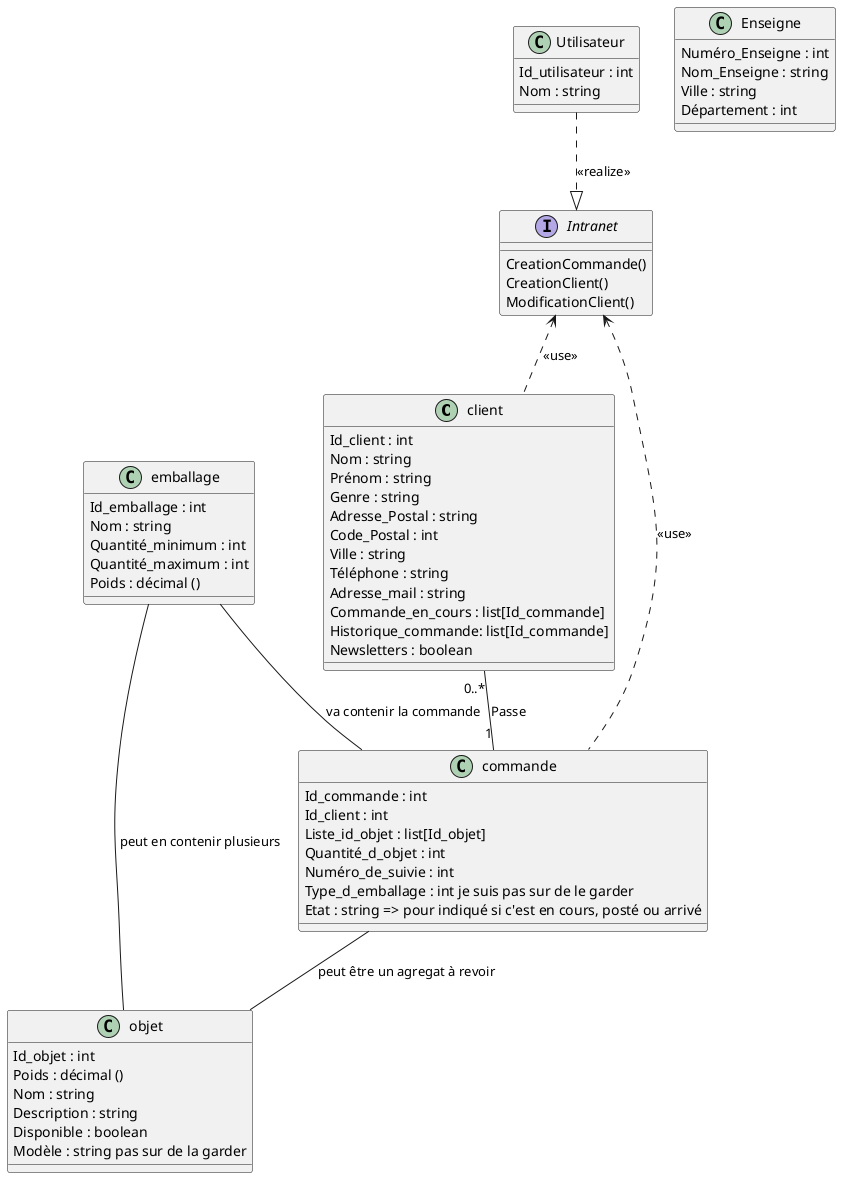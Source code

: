 @startuml class brooullion

class client {
    Id_client : int
    Nom : string
    Prénom : string
    Genre : string
    Adresse_Postal : string
    Code_Postal : int
    Ville : string
    Téléphone : string
    Adresse_mail : string
    Commande_en_cours : list[Id_commande]
    Historique_commande: list[Id_commande]
    Newsletters : boolean
}

class commande {
    Id_commande : int
    Id_client : int
    Liste_id_objet : list[Id_objet]
    Quantité_d_objet : int
    Numéro_de_suivie : int
    Type_d_emballage : int je suis pas sur de le garder
    Etat : string => pour indiqué si c'est en cours, posté ou arrivé

}

class objet {
    Id_objet : int
    {field} Poids : décimal ()
    Nom : string
    Description : string
    Disponible : boolean
    Modèle : string pas sur de la garder
}

class emballage {
    Id_emballage : int
    Nom : string
    Quantité_minimum : int
    Quantité_maximum : int
    {field} Poids : décimal ()
}

class Enseigne {
    Numéro_Enseigne : int
    Nom_Enseigne : string
    Ville : string
    Département : int
}

class Utilisateur {
    Id_utilisateur : int
    Nom : string
}

interface Intranet {
    CreationCommande()
    CreationClient()
    ModificationClient()
}

client "0..*" -- "1" commande : Passe
commande -- objet : peut être un agregat à revoir
emballage -- objet : peut en contenir plusieurs
emballage -- commande : va contenir la commande

Utilisateur ..|> Intranet : <<realize>>
Intranet <.. client : <<use>>
Intranet <.. commande : <<use>>
@enduml